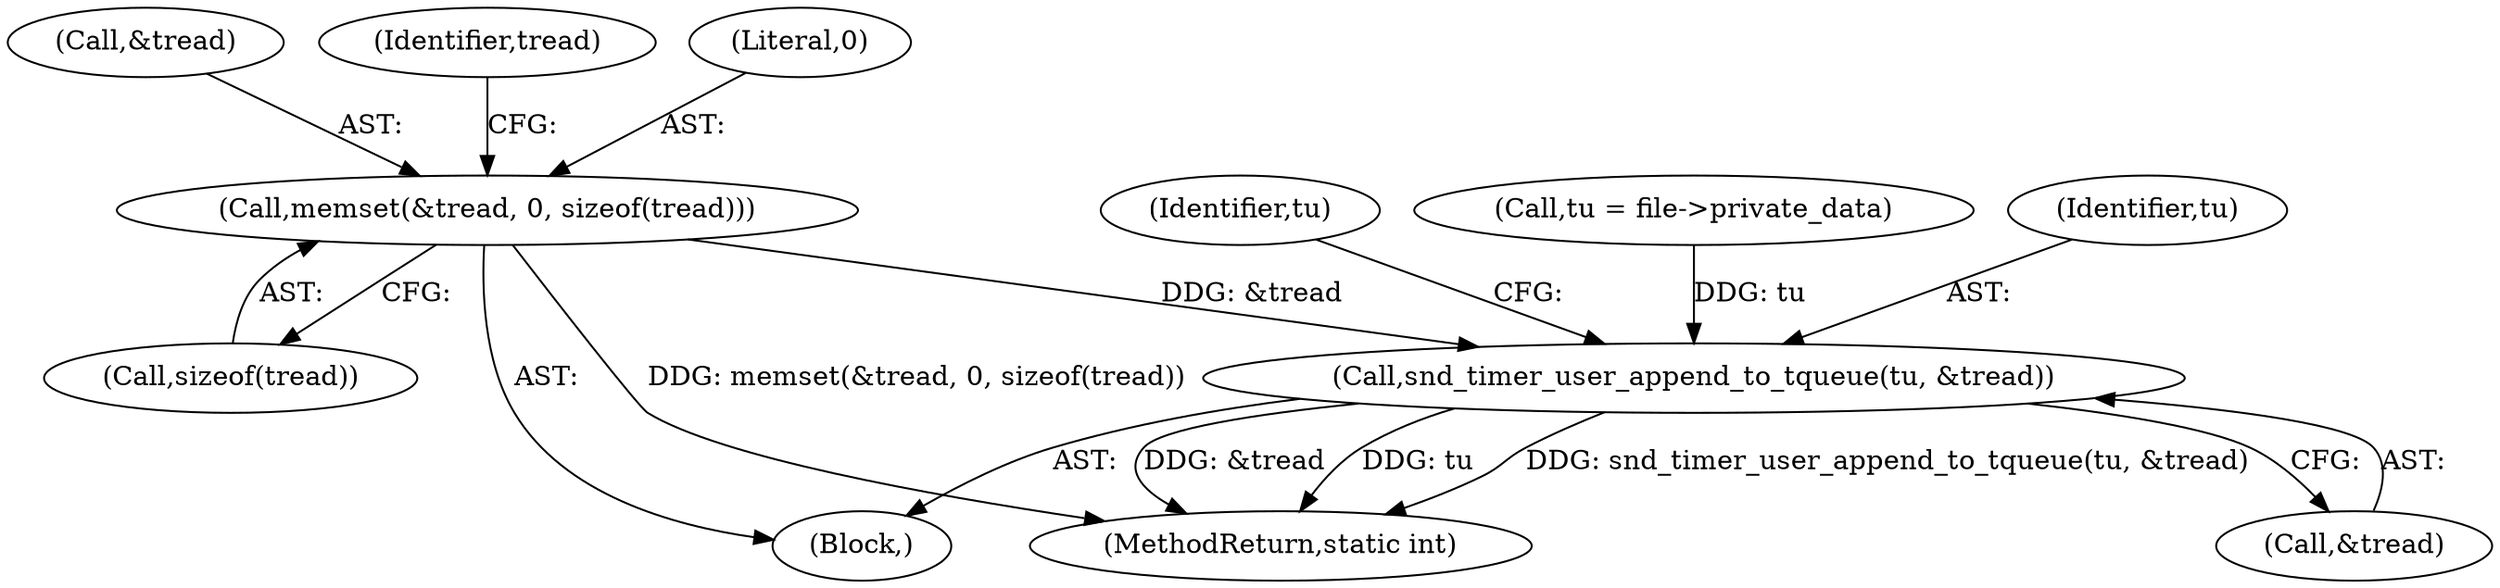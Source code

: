digraph "0_linux_cec8f96e49d9be372fdb0c3836dcf31ec71e457e@API" {
"1000435" [label="(Call,memset(&tread, 0, sizeof(tread)))"];
"1000465" [label="(Call,snd_timer_user_append_to_tqueue(tu, &tread))"];
"1000500" [label="(Identifier,tu)"];
"1000433" [label="(Block,)"];
"1000465" [label="(Call,snd_timer_user_append_to_tqueue(tu, &tread))"];
"1000436" [label="(Call,&tread)"];
"1000110" [label="(Call,tu = file->private_data)"];
"1000528" [label="(MethodReturn,static int)"];
"1000466" [label="(Identifier,tu)"];
"1000443" [label="(Identifier,tread)"];
"1000467" [label="(Call,&tread)"];
"1000435" [label="(Call,memset(&tread, 0, sizeof(tread)))"];
"1000438" [label="(Literal,0)"];
"1000439" [label="(Call,sizeof(tread))"];
"1000435" -> "1000433"  [label="AST: "];
"1000435" -> "1000439"  [label="CFG: "];
"1000436" -> "1000435"  [label="AST: "];
"1000438" -> "1000435"  [label="AST: "];
"1000439" -> "1000435"  [label="AST: "];
"1000443" -> "1000435"  [label="CFG: "];
"1000435" -> "1000528"  [label="DDG: memset(&tread, 0, sizeof(tread))"];
"1000435" -> "1000465"  [label="DDG: &tread"];
"1000465" -> "1000433"  [label="AST: "];
"1000465" -> "1000467"  [label="CFG: "];
"1000466" -> "1000465"  [label="AST: "];
"1000467" -> "1000465"  [label="AST: "];
"1000500" -> "1000465"  [label="CFG: "];
"1000465" -> "1000528"  [label="DDG: snd_timer_user_append_to_tqueue(tu, &tread)"];
"1000465" -> "1000528"  [label="DDG: &tread"];
"1000465" -> "1000528"  [label="DDG: tu"];
"1000110" -> "1000465"  [label="DDG: tu"];
}
